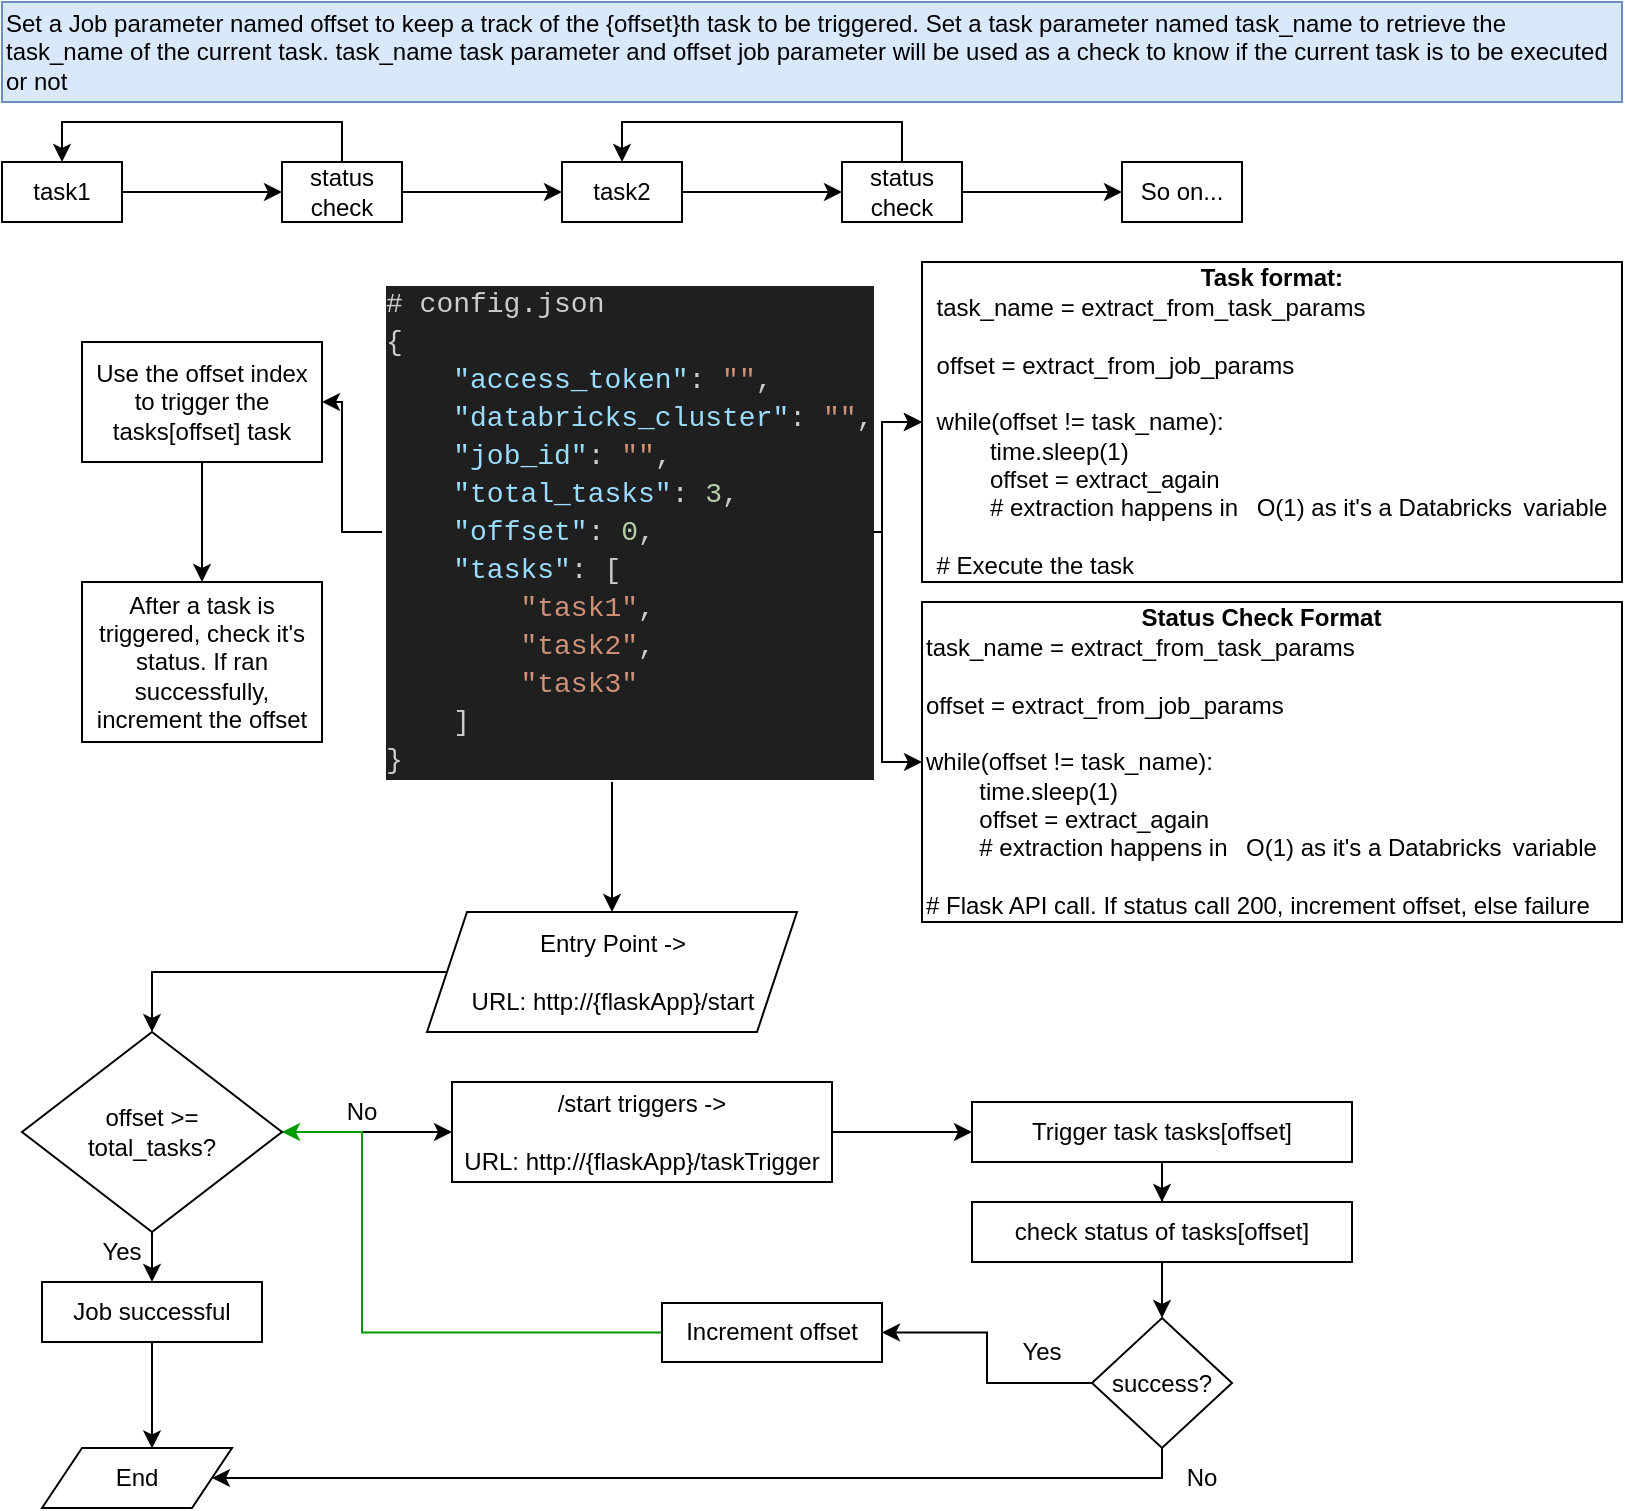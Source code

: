 <mxfile version="26.0.11">
  <diagram name="Page-1" id="K_1HAIB4Y08-JFfTcSFF">
    <mxGraphModel dx="1097" dy="1796" grid="1" gridSize="10" guides="1" tooltips="1" connect="1" arrows="1" fold="1" page="1" pageScale="1" pageWidth="850" pageHeight="1100" math="0" shadow="0">
      <root>
        <mxCell id="0" />
        <mxCell id="1" parent="0" />
        <mxCell id="ovkAF5jEAZz5KVSmZj-2-2" style="edgeStyle=orthogonalEdgeStyle;rounded=0;orthogonalLoop=1;jettySize=auto;html=1;exitX=0.5;exitY=1;exitDx=0;exitDy=0;" edge="1" parent="1">
          <mxGeometry relative="1" as="geometry">
            <mxPoint x="445" y="350" as="sourcePoint" />
            <mxPoint x="445" y="350" as="targetPoint" />
          </mxGeometry>
        </mxCell>
        <mxCell id="ovkAF5jEAZz5KVSmZj-2-48" value="" style="edgeStyle=orthogonalEdgeStyle;rounded=0;orthogonalLoop=1;jettySize=auto;html=1;" edge="1" parent="1" source="ovkAF5jEAZz5KVSmZj-2-3" target="ovkAF5jEAZz5KVSmZj-2-47">
          <mxGeometry relative="1" as="geometry" />
        </mxCell>
        <mxCell id="ovkAF5jEAZz5KVSmZj-2-3" value="/start triggers -&amp;gt;&lt;div&gt;&lt;br&gt;&lt;div&gt;URL: http://{flaskApp}/taskTrigger&lt;/div&gt;&lt;/div&gt;" style="rounded=0;whiteSpace=wrap;html=1;" vertex="1" parent="1">
          <mxGeometry x="375" y="400" width="190" height="50" as="geometry" />
        </mxCell>
        <mxCell id="ovkAF5jEAZz5KVSmZj-2-50" value="" style="edgeStyle=orthogonalEdgeStyle;rounded=0;orthogonalLoop=1;jettySize=auto;html=1;" edge="1" parent="1" source="ovkAF5jEAZz5KVSmZj-2-4" target="ovkAF5jEAZz5KVSmZj-2-49">
          <mxGeometry relative="1" as="geometry">
            <Array as="points">
              <mxPoint x="225" y="345" />
            </Array>
          </mxGeometry>
        </mxCell>
        <mxCell id="ovkAF5jEAZz5KVSmZj-2-4" value="Entry Point -&amp;gt;&lt;div&gt;&lt;br&gt;&lt;div&gt;URL: http://{flaskApp}/start&lt;/div&gt;&lt;/div&gt;" style="shape=parallelogram;perimeter=parallelogramPerimeter;whiteSpace=wrap;html=1;fixedSize=1;" vertex="1" parent="1">
          <mxGeometry x="362.5" y="315" width="185" height="60" as="geometry" />
        </mxCell>
        <mxCell id="ovkAF5jEAZz5KVSmZj-2-21" style="edgeStyle=orthogonalEdgeStyle;rounded=0;orthogonalLoop=1;jettySize=auto;html=1;entryX=1;entryY=0.5;entryDx=0;entryDy=0;" edge="1" parent="1" source="ovkAF5jEAZz5KVSmZj-2-14" target="ovkAF5jEAZz5KVSmZj-2-17">
          <mxGeometry relative="1" as="geometry" />
        </mxCell>
        <mxCell id="ovkAF5jEAZz5KVSmZj-2-24" value="" style="edgeStyle=orthogonalEdgeStyle;rounded=0;orthogonalLoop=1;jettySize=auto;html=1;" edge="1" parent="1" source="ovkAF5jEAZz5KVSmZj-2-14" target="ovkAF5jEAZz5KVSmZj-2-23">
          <mxGeometry relative="1" as="geometry" />
        </mxCell>
        <mxCell id="ovkAF5jEAZz5KVSmZj-2-41" value="" style="edgeStyle=orthogonalEdgeStyle;rounded=0;orthogonalLoop=1;jettySize=auto;html=1;" edge="1" parent="1" source="ovkAF5jEAZz5KVSmZj-2-14" target="ovkAF5jEAZz5KVSmZj-2-23">
          <mxGeometry relative="1" as="geometry" />
        </mxCell>
        <mxCell id="ovkAF5jEAZz5KVSmZj-2-43" value="" style="edgeStyle=orthogonalEdgeStyle;rounded=0;orthogonalLoop=1;jettySize=auto;html=1;" edge="1" parent="1" source="ovkAF5jEAZz5KVSmZj-2-14" target="ovkAF5jEAZz5KVSmZj-2-42">
          <mxGeometry relative="1" as="geometry">
            <Array as="points">
              <mxPoint x="590" y="125" />
              <mxPoint x="590" y="240" />
            </Array>
          </mxGeometry>
        </mxCell>
        <mxCell id="ovkAF5jEAZz5KVSmZj-2-70" style="edgeStyle=orthogonalEdgeStyle;rounded=0;orthogonalLoop=1;jettySize=auto;html=1;entryX=0.5;entryY=0;entryDx=0;entryDy=0;" edge="1" parent="1" source="ovkAF5jEAZz5KVSmZj-2-14" target="ovkAF5jEAZz5KVSmZj-2-4">
          <mxGeometry relative="1" as="geometry" />
        </mxCell>
        <mxCell id="ovkAF5jEAZz5KVSmZj-2-14" value="&lt;div style=&quot;color: rgb(204, 204, 204); background-color: rgb(31, 31, 31); font-family: Consolas, &amp;quot;Courier New&amp;quot;, monospace; font-size: 14px; line-height: 19px; white-space: pre;&quot;&gt;&lt;div&gt;# config.json &lt;/div&gt;&lt;div&gt;{&lt;/div&gt;&lt;div&gt;&amp;nbsp; &amp;nbsp; &lt;span style=&quot;color: rgb(156, 220, 254);&quot;&gt;&quot;access_token&quot;&lt;/span&gt;: &lt;span style=&quot;color: rgb(206, 145, 120);&quot;&gt;&quot;&quot;&lt;/span&gt;,&lt;/div&gt;&lt;div&gt;&amp;nbsp; &amp;nbsp; &lt;span style=&quot;color: rgb(156, 220, 254);&quot;&gt;&quot;databricks_cluster&quot;&lt;/span&gt;: &lt;span style=&quot;color: rgb(206, 145, 120);&quot;&gt;&quot;&quot;&lt;/span&gt;,&lt;/div&gt;&lt;div&gt;&amp;nbsp; &amp;nbsp; &lt;span style=&quot;color: rgb(156, 220, 254);&quot;&gt;&quot;job_id&quot;&lt;/span&gt;: &lt;span style=&quot;color: rgb(206, 145, 120);&quot;&gt;&quot;&quot;&lt;/span&gt;,&lt;/div&gt;&lt;div&gt;&amp;nbsp; &amp;nbsp; &lt;span style=&quot;color: rgb(156, 220, 254);&quot;&gt;&quot;total_tasks&quot;&lt;/span&gt;: &lt;span style=&quot;color: rgb(181, 206, 168);&quot;&gt;3&lt;/span&gt;,&lt;/div&gt;&lt;div&gt;&amp;nbsp; &amp;nbsp; &lt;span style=&quot;color: rgb(156, 220, 254);&quot;&gt;&quot;offset&quot;&lt;/span&gt;: &lt;span style=&quot;color: rgb(181, 206, 168);&quot;&gt;0&lt;/span&gt;,&lt;/div&gt;&lt;div&gt;&amp;nbsp; &amp;nbsp; &lt;span style=&quot;color: rgb(156, 220, 254);&quot;&gt;&quot;tasks&quot;&lt;/span&gt;: [&lt;/div&gt;&lt;div&gt;&amp;nbsp; &amp;nbsp; &amp;nbsp; &amp;nbsp; &lt;span style=&quot;color: rgb(206, 145, 120);&quot;&gt;&quot;task1&quot;&lt;/span&gt;,&lt;/div&gt;&lt;div&gt;&amp;nbsp; &amp;nbsp; &amp;nbsp; &amp;nbsp; &lt;span style=&quot;color: rgb(206, 145, 120);&quot;&gt;&quot;task2&quot;&lt;/span&gt;,&lt;/div&gt;&lt;div&gt;&amp;nbsp; &amp;nbsp; &amp;nbsp; &amp;nbsp; &lt;span style=&quot;color: rgb(206, 145, 120);&quot;&gt;&quot;task3&quot;&lt;/span&gt;&lt;/div&gt;&lt;div&gt;&amp;nbsp; &amp;nbsp; ]&lt;/div&gt;&lt;div&gt;}&lt;/div&gt;&lt;/div&gt;" style="text;html=1;align=left;verticalAlign=middle;whiteSpace=wrap;rounded=0;" vertex="1" parent="1">
          <mxGeometry x="340" width="230" height="250" as="geometry" />
        </mxCell>
        <mxCell id="ovkAF5jEAZz5KVSmZj-2-19" value="" style="edgeStyle=orthogonalEdgeStyle;rounded=0;orthogonalLoop=1;jettySize=auto;html=1;" edge="1" parent="1" source="ovkAF5jEAZz5KVSmZj-2-17" target="ovkAF5jEAZz5KVSmZj-2-18">
          <mxGeometry relative="1" as="geometry" />
        </mxCell>
        <mxCell id="ovkAF5jEAZz5KVSmZj-2-17" value="&lt;div&gt;Use the offset index to trigger the tasks[offset] task&lt;/div&gt;" style="rounded=0;whiteSpace=wrap;html=1;" vertex="1" parent="1">
          <mxGeometry x="190" y="30" width="120" height="60" as="geometry" />
        </mxCell>
        <mxCell id="ovkAF5jEAZz5KVSmZj-2-18" value="After a task is triggered, check it&#39;s status. If ran successfully, increment the offset" style="whiteSpace=wrap;html=1;rounded=0;" vertex="1" parent="1">
          <mxGeometry x="190" y="150" width="120" height="80" as="geometry" />
        </mxCell>
        <mxCell id="ovkAF5jEAZz5KVSmZj-2-23" value="&lt;b&gt;Task format:&lt;/b&gt;&lt;div style=&quot;text-align: left;&quot;&gt;task_name = extract_from_task_params&lt;/div&gt;&lt;div style=&quot;text-align: left;&quot;&gt;&lt;br&gt;&lt;/div&gt;&lt;div style=&quot;text-align: left;&quot;&gt;offset = extract_from_job_params&lt;/div&gt;&lt;div style=&quot;text-align: left;&quot;&gt;&lt;br&gt;&lt;/div&gt;&lt;div style=&quot;text-align: left;&quot;&gt;while(offset != task_name):&lt;/div&gt;&lt;div style=&quot;text-align: left;&quot;&gt;&lt;span style=&quot;white-space: pre;&quot;&gt;&#x9;&lt;/span&gt;time.sleep(1)&lt;br&gt;&lt;/div&gt;&lt;div style=&quot;text-align: left;&quot;&gt;&lt;span style=&quot;white-space: pre;&quot;&gt;&#x9;&lt;/span&gt;offset = extract_again&lt;br&gt;&lt;/div&gt;&lt;div style=&quot;text-align: left;&quot;&gt;&lt;span style=&quot;white-space: pre;&quot;&gt;&#x9;&lt;/span&gt;# extraction happens in &lt;span style=&quot;white-space: pre;&quot;&gt;&#x9;&lt;/span&gt;O(1) as it&#39;s a Databricks &lt;span style=&quot;white-space: pre;&quot;&gt;&#x9;&lt;/span&gt;variable&lt;br&gt;&lt;/div&gt;&lt;div style=&quot;text-align: left;&quot;&gt;&lt;br&gt;&lt;/div&gt;&lt;div style=&quot;text-align: left;&quot;&gt;# Execute the task&lt;/div&gt;" style="whiteSpace=wrap;html=1;" vertex="1" parent="1">
          <mxGeometry x="610" y="-10" width="350" height="160" as="geometry" />
        </mxCell>
        <mxCell id="ovkAF5jEAZz5KVSmZj-2-30" value="" style="edgeStyle=orthogonalEdgeStyle;rounded=0;orthogonalLoop=1;jettySize=auto;html=1;" edge="1" parent="1" source="ovkAF5jEAZz5KVSmZj-2-25" target="ovkAF5jEAZz5KVSmZj-2-29">
          <mxGeometry relative="1" as="geometry" />
        </mxCell>
        <mxCell id="ovkAF5jEAZz5KVSmZj-2-25" value="task1" style="rounded=0;whiteSpace=wrap;html=1;" vertex="1" parent="1">
          <mxGeometry x="150" y="-60" width="60" height="30" as="geometry" />
        </mxCell>
        <mxCell id="ovkAF5jEAZz5KVSmZj-2-32" value="" style="edgeStyle=orthogonalEdgeStyle;rounded=0;orthogonalLoop=1;jettySize=auto;html=1;" edge="1" parent="1" source="ovkAF5jEAZz5KVSmZj-2-29" target="ovkAF5jEAZz5KVSmZj-2-31">
          <mxGeometry relative="1" as="geometry" />
        </mxCell>
        <mxCell id="ovkAF5jEAZz5KVSmZj-2-38" style="edgeStyle=orthogonalEdgeStyle;rounded=0;orthogonalLoop=1;jettySize=auto;html=1;entryX=0.5;entryY=0;entryDx=0;entryDy=0;" edge="1" parent="1" source="ovkAF5jEAZz5KVSmZj-2-29" target="ovkAF5jEAZz5KVSmZj-2-25">
          <mxGeometry relative="1" as="geometry">
            <Array as="points">
              <mxPoint x="320" y="-80" />
              <mxPoint x="180" y="-80" />
            </Array>
          </mxGeometry>
        </mxCell>
        <mxCell id="ovkAF5jEAZz5KVSmZj-2-29" value="status check" style="rounded=0;whiteSpace=wrap;html=1;" vertex="1" parent="1">
          <mxGeometry x="290" y="-60" width="60" height="30" as="geometry" />
        </mxCell>
        <mxCell id="ovkAF5jEAZz5KVSmZj-2-34" value="" style="edgeStyle=orthogonalEdgeStyle;rounded=0;orthogonalLoop=1;jettySize=auto;html=1;" edge="1" parent="1" source="ovkAF5jEAZz5KVSmZj-2-31" target="ovkAF5jEAZz5KVSmZj-2-33">
          <mxGeometry relative="1" as="geometry" />
        </mxCell>
        <mxCell id="ovkAF5jEAZz5KVSmZj-2-31" value="task2" style="rounded=0;whiteSpace=wrap;html=1;" vertex="1" parent="1">
          <mxGeometry x="430" y="-60" width="60" height="30" as="geometry" />
        </mxCell>
        <mxCell id="ovkAF5jEAZz5KVSmZj-2-36" value="" style="edgeStyle=orthogonalEdgeStyle;rounded=0;orthogonalLoop=1;jettySize=auto;html=1;" edge="1" parent="1" source="ovkAF5jEAZz5KVSmZj-2-33" target="ovkAF5jEAZz5KVSmZj-2-35">
          <mxGeometry relative="1" as="geometry" />
        </mxCell>
        <mxCell id="ovkAF5jEAZz5KVSmZj-2-40" style="edgeStyle=orthogonalEdgeStyle;rounded=0;orthogonalLoop=1;jettySize=auto;html=1;entryX=0.5;entryY=0;entryDx=0;entryDy=0;" edge="1" parent="1" source="ovkAF5jEAZz5KVSmZj-2-33" target="ovkAF5jEAZz5KVSmZj-2-31">
          <mxGeometry relative="1" as="geometry">
            <Array as="points">
              <mxPoint x="600" y="-80" />
              <mxPoint x="460" y="-80" />
            </Array>
          </mxGeometry>
        </mxCell>
        <mxCell id="ovkAF5jEAZz5KVSmZj-2-33" value="status&lt;div&gt;check&lt;/div&gt;" style="rounded=0;whiteSpace=wrap;html=1;" vertex="1" parent="1">
          <mxGeometry x="570" y="-60" width="60" height="30" as="geometry" />
        </mxCell>
        <mxCell id="ovkAF5jEAZz5KVSmZj-2-35" value="So on..." style="rounded=0;whiteSpace=wrap;html=1;" vertex="1" parent="1">
          <mxGeometry x="710" y="-60" width="60" height="30" as="geometry" />
        </mxCell>
        <mxCell id="ovkAF5jEAZz5KVSmZj-2-42" value="&lt;div style=&quot;text-align: center;&quot;&gt;&lt;span style=&quot;background-color: transparent; color: light-dark(rgb(0, 0, 0), rgb(255, 255, 255));&quot;&gt;&lt;b&gt;Status Check Format&lt;/b&gt;&lt;/span&gt;&lt;/div&gt;&lt;div&gt;&lt;div&gt;task_name = extract_from_task_params&lt;/div&gt;&lt;div&gt;&lt;br&gt;&lt;/div&gt;&lt;div&gt;offset = extract_from_job_params&lt;/div&gt;&lt;div&gt;&lt;br&gt;&lt;/div&gt;&lt;div&gt;while(offset != task_name):&lt;/div&gt;&lt;div&gt;&lt;span style=&quot;white-space: pre;&quot;&gt;&#x9;&lt;/span&gt;time.sleep(1)&lt;br&gt;&lt;/div&gt;&lt;div&gt;&lt;span style=&quot;white-space: pre;&quot;&gt;&#x9;&lt;/span&gt;offset = extract_again&lt;br&gt;&lt;/div&gt;&lt;div&gt;&lt;span style=&quot;white-space: pre;&quot;&gt;&#x9;&lt;/span&gt;# extraction happens in&amp;nbsp;&lt;span style=&quot;white-space: pre;&quot;&gt;&#x9;&lt;/span&gt;O(1) as it&#39;s a Databricks&amp;nbsp;&lt;span style=&quot;white-space: pre;&quot;&gt;&#x9;&lt;/span&gt;variable&lt;br&gt;&lt;/div&gt;&lt;div&gt;&lt;br&gt;&lt;/div&gt;&lt;/div&gt;&lt;div&gt;# Flask API call. If status call 200, increment offset, else failure&lt;/div&gt;" style="whiteSpace=wrap;html=1;align=left;" vertex="1" parent="1">
          <mxGeometry x="610" y="160" width="350" height="160" as="geometry" />
        </mxCell>
        <mxCell id="ovkAF5jEAZz5KVSmZj-2-59" value="" style="edgeStyle=orthogonalEdgeStyle;rounded=0;orthogonalLoop=1;jettySize=auto;html=1;" edge="1" parent="1" source="ovkAF5jEAZz5KVSmZj-2-47" target="ovkAF5jEAZz5KVSmZj-2-58">
          <mxGeometry relative="1" as="geometry" />
        </mxCell>
        <mxCell id="ovkAF5jEAZz5KVSmZj-2-47" value="Trigger task tasks[offset]" style="rounded=0;whiteSpace=wrap;html=1;" vertex="1" parent="1">
          <mxGeometry x="635" y="410" width="190" height="30" as="geometry" />
        </mxCell>
        <mxCell id="ovkAF5jEAZz5KVSmZj-2-51" style="edgeStyle=orthogonalEdgeStyle;rounded=0;orthogonalLoop=1;jettySize=auto;html=1;entryX=0;entryY=0.5;entryDx=0;entryDy=0;" edge="1" parent="1" source="ovkAF5jEAZz5KVSmZj-2-49" target="ovkAF5jEAZz5KVSmZj-2-3">
          <mxGeometry relative="1" as="geometry" />
        </mxCell>
        <mxCell id="ovkAF5jEAZz5KVSmZj-2-76" style="edgeStyle=orthogonalEdgeStyle;rounded=0;orthogonalLoop=1;jettySize=auto;html=1;entryX=0.5;entryY=0;entryDx=0;entryDy=0;" edge="1" parent="1" source="ovkAF5jEAZz5KVSmZj-2-49" target="ovkAF5jEAZz5KVSmZj-2-67">
          <mxGeometry relative="1" as="geometry" />
        </mxCell>
        <mxCell id="ovkAF5jEAZz5KVSmZj-2-49" value="offset &amp;gt;=&lt;div&gt;total_tasks?&lt;/div&gt;" style="rhombus;whiteSpace=wrap;html=1;" vertex="1" parent="1">
          <mxGeometry x="160" y="375" width="130" height="100" as="geometry" />
        </mxCell>
        <mxCell id="ovkAF5jEAZz5KVSmZj-2-52" value="No" style="text;html=1;align=center;verticalAlign=middle;whiteSpace=wrap;rounded=0;" vertex="1" parent="1">
          <mxGeometry x="300" y="400" width="60" height="30" as="geometry" />
        </mxCell>
        <mxCell id="ovkAF5jEAZz5KVSmZj-2-53" value="Yes" style="text;html=1;align=center;verticalAlign=middle;whiteSpace=wrap;rounded=0;" vertex="1" parent="1">
          <mxGeometry x="180" y="470" width="60" height="30" as="geometry" />
        </mxCell>
        <mxCell id="ovkAF5jEAZz5KVSmZj-2-56" value="End" style="shape=parallelogram;perimeter=parallelogramPerimeter;whiteSpace=wrap;html=1;fixedSize=1;" vertex="1" parent="1">
          <mxGeometry x="170" y="583" width="95" height="30" as="geometry" />
        </mxCell>
        <mxCell id="ovkAF5jEAZz5KVSmZj-2-61" value="" style="edgeStyle=orthogonalEdgeStyle;rounded=0;orthogonalLoop=1;jettySize=auto;html=1;" edge="1" parent="1" source="ovkAF5jEAZz5KVSmZj-2-58" target="ovkAF5jEAZz5KVSmZj-2-60">
          <mxGeometry relative="1" as="geometry" />
        </mxCell>
        <mxCell id="ovkAF5jEAZz5KVSmZj-2-58" value="check status of tasks[offset]" style="rounded=0;whiteSpace=wrap;html=1;" vertex="1" parent="1">
          <mxGeometry x="635" y="460" width="190" height="30" as="geometry" />
        </mxCell>
        <mxCell id="ovkAF5jEAZz5KVSmZj-2-63" value="" style="edgeStyle=orthogonalEdgeStyle;rounded=0;orthogonalLoop=1;jettySize=auto;html=1;" edge="1" parent="1" source="ovkAF5jEAZz5KVSmZj-2-60" target="ovkAF5jEAZz5KVSmZj-2-62">
          <mxGeometry relative="1" as="geometry" />
        </mxCell>
        <mxCell id="ovkAF5jEAZz5KVSmZj-2-60" value="success?" style="rhombus;whiteSpace=wrap;html=1;rounded=0;" vertex="1" parent="1">
          <mxGeometry x="695" y="518" width="70" height="65" as="geometry" />
        </mxCell>
        <mxCell id="ovkAF5jEAZz5KVSmZj-2-75" style="edgeStyle=orthogonalEdgeStyle;rounded=0;orthogonalLoop=1;jettySize=auto;html=1;entryX=1;entryY=0.5;entryDx=0;entryDy=0;strokeColor=#009900;" edge="1" parent="1" source="ovkAF5jEAZz5KVSmZj-2-62" target="ovkAF5jEAZz5KVSmZj-2-49">
          <mxGeometry relative="1" as="geometry">
            <Array as="points">
              <mxPoint x="330" y="525" />
              <mxPoint x="330" y="425" />
            </Array>
          </mxGeometry>
        </mxCell>
        <mxCell id="ovkAF5jEAZz5KVSmZj-2-62" value="Increment offset" style="whiteSpace=wrap;html=1;rounded=0;" vertex="1" parent="1">
          <mxGeometry x="480" y="510.5" width="110" height="29.5" as="geometry" />
        </mxCell>
        <mxCell id="ovkAF5jEAZz5KVSmZj-2-65" value="Yes" style="text;html=1;align=center;verticalAlign=middle;whiteSpace=wrap;rounded=0;" vertex="1" parent="1">
          <mxGeometry x="640" y="520" width="60" height="30" as="geometry" />
        </mxCell>
        <mxCell id="ovkAF5jEAZz5KVSmZj-2-66" style="edgeStyle=orthogonalEdgeStyle;rounded=0;orthogonalLoop=1;jettySize=auto;html=1;exitX=0.5;exitY=1;exitDx=0;exitDy=0;entryX=1;entryY=0.5;entryDx=0;entryDy=0;" edge="1" parent="1" source="ovkAF5jEAZz5KVSmZj-2-60" target="ovkAF5jEAZz5KVSmZj-2-56">
          <mxGeometry relative="1" as="geometry">
            <mxPoint x="270" y="570" as="targetPoint" />
            <Array as="points">
              <mxPoint x="730" y="598" />
            </Array>
          </mxGeometry>
        </mxCell>
        <mxCell id="ovkAF5jEAZz5KVSmZj-2-67" value="Job successful" style="rounded=0;whiteSpace=wrap;html=1;" vertex="1" parent="1">
          <mxGeometry x="170" y="500" width="110" height="30" as="geometry" />
        </mxCell>
        <mxCell id="ovkAF5jEAZz5KVSmZj-2-69" value="No" style="text;html=1;align=center;verticalAlign=middle;whiteSpace=wrap;rounded=0;" vertex="1" parent="1">
          <mxGeometry x="720" y="583" width="60" height="30" as="geometry" />
        </mxCell>
        <mxCell id="ovkAF5jEAZz5KVSmZj-2-77" style="edgeStyle=orthogonalEdgeStyle;rounded=0;orthogonalLoop=1;jettySize=auto;html=1;entryX=0.579;entryY=0.007;entryDx=0;entryDy=0;entryPerimeter=0;" edge="1" parent="1" source="ovkAF5jEAZz5KVSmZj-2-67" target="ovkAF5jEAZz5KVSmZj-2-56">
          <mxGeometry relative="1" as="geometry" />
        </mxCell>
        <mxCell id="ovkAF5jEAZz5KVSmZj-2-78" value="Set a Job parameter named offset to keep a track of the {offset}th task to be triggered. Set a task parameter named task_name to retrieve the task_name of the current task. task_name task parameter and offset job parameter will be used as a check to know if the current task is to be executed or not" style="rounded=0;whiteSpace=wrap;html=1;align=left;fillColor=#dae8fc;strokeColor=#6c8ebf;" vertex="1" parent="1">
          <mxGeometry x="150" y="-140" width="810" height="50" as="geometry" />
        </mxCell>
      </root>
    </mxGraphModel>
  </diagram>
</mxfile>
